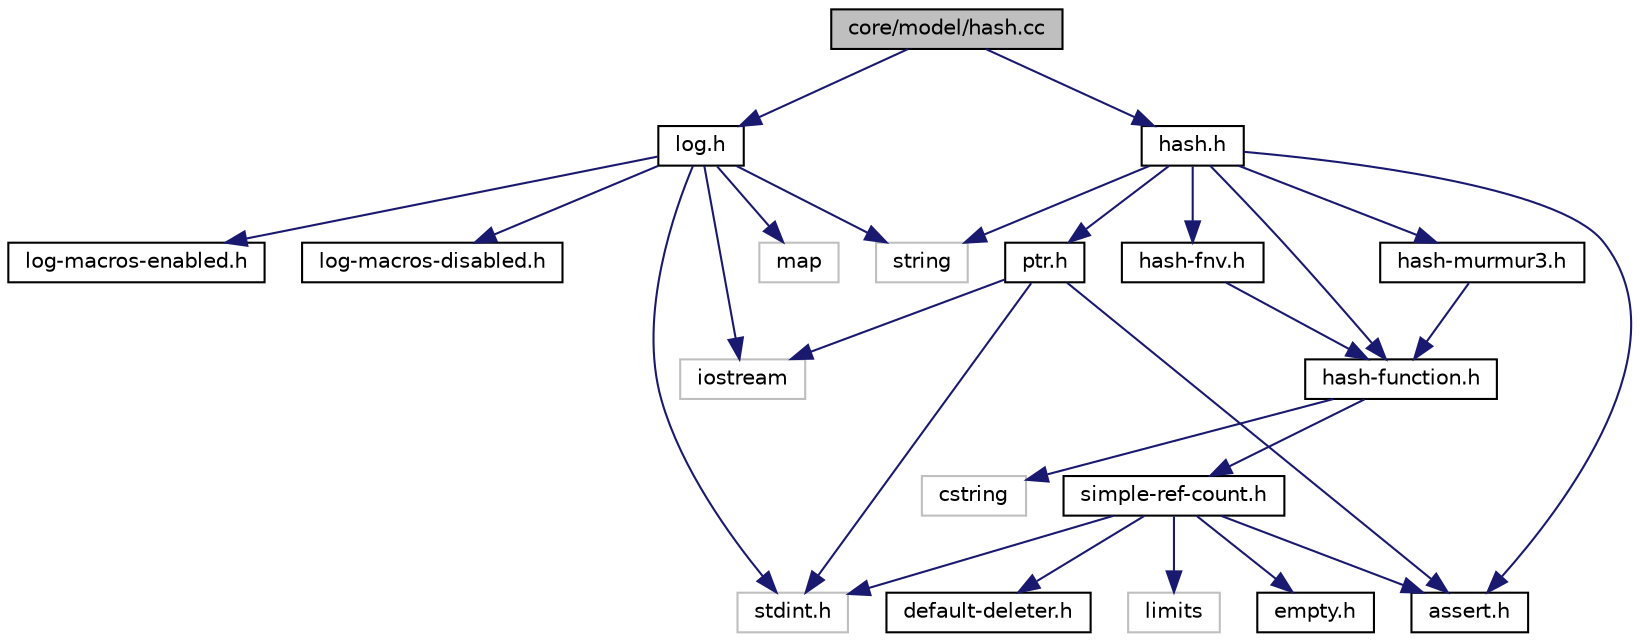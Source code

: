 digraph "core/model/hash.cc"
{
  edge [fontname="Helvetica",fontsize="10",labelfontname="Helvetica",labelfontsize="10"];
  node [fontname="Helvetica",fontsize="10",shape=record];
  Node1 [label="core/model/hash.cc",height=0.2,width=0.4,color="black", fillcolor="grey75", style="filled", fontcolor="black"];
  Node1 -> Node2 [color="midnightblue",fontsize="10",style="solid"];
  Node2 [label="log.h",height=0.2,width=0.4,color="black", fillcolor="white", style="filled",URL="$d7/d7f/log_8h.html"];
  Node2 -> Node3 [color="midnightblue",fontsize="10",style="solid"];
  Node3 [label="string",height=0.2,width=0.4,color="grey75", fillcolor="white", style="filled"];
  Node2 -> Node4 [color="midnightblue",fontsize="10",style="solid"];
  Node4 [label="iostream",height=0.2,width=0.4,color="grey75", fillcolor="white", style="filled"];
  Node2 -> Node5 [color="midnightblue",fontsize="10",style="solid"];
  Node5 [label="stdint.h",height=0.2,width=0.4,color="grey75", fillcolor="white", style="filled"];
  Node2 -> Node6 [color="midnightblue",fontsize="10",style="solid"];
  Node6 [label="map",height=0.2,width=0.4,color="grey75", fillcolor="white", style="filled"];
  Node2 -> Node7 [color="midnightblue",fontsize="10",style="solid"];
  Node7 [label="log-macros-enabled.h",height=0.2,width=0.4,color="black", fillcolor="white", style="filled",URL="$d8/d07/log-macros-enabled_8h.html"];
  Node2 -> Node8 [color="midnightblue",fontsize="10",style="solid"];
  Node8 [label="log-macros-disabled.h",height=0.2,width=0.4,color="black", fillcolor="white", style="filled",URL="$d9/df9/log-macros-disabled_8h.html"];
  Node1 -> Node9 [color="midnightblue",fontsize="10",style="solid"];
  Node9 [label="hash.h",height=0.2,width=0.4,color="black", fillcolor="white", style="filled",URL="$db/dfb/hash_8h.html",tooltip="ns3::Hasher, ns3::Hash32() and ns3::Hash64() function declarations. "];
  Node9 -> Node3 [color="midnightblue",fontsize="10",style="solid"];
  Node9 -> Node10 [color="midnightblue",fontsize="10",style="solid"];
  Node10 [label="assert.h",height=0.2,width=0.4,color="black", fillcolor="white", style="filled",URL="$dc/da7/assert_8h.html"];
  Node9 -> Node11 [color="midnightblue",fontsize="10",style="solid"];
  Node11 [label="ptr.h",height=0.2,width=0.4,color="black", fillcolor="white", style="filled",URL="$dd/d98/ptr_8h.html"];
  Node11 -> Node4 [color="midnightblue",fontsize="10",style="solid"];
  Node11 -> Node5 [color="midnightblue",fontsize="10",style="solid"];
  Node11 -> Node10 [color="midnightblue",fontsize="10",style="solid"];
  Node9 -> Node12 [color="midnightblue",fontsize="10",style="solid"];
  Node12 [label="hash-function.h",height=0.2,width=0.4,color="black", fillcolor="white", style="filled",URL="$d0/dbc/hash-function_8h.html",tooltip="ns3::Hash::Implementation, ns3::Hash::Function::Hash32 and ns3::Hash::Function::Hash64 declarations..."];
  Node12 -> Node13 [color="midnightblue",fontsize="10",style="solid"];
  Node13 [label="cstring",height=0.2,width=0.4,color="grey75", fillcolor="white", style="filled"];
  Node12 -> Node14 [color="midnightblue",fontsize="10",style="solid"];
  Node14 [label="simple-ref-count.h",height=0.2,width=0.4,color="black", fillcolor="white", style="filled",URL="$d8/de9/simple-ref-count_8h.html"];
  Node14 -> Node15 [color="midnightblue",fontsize="10",style="solid"];
  Node15 [label="empty.h",height=0.2,width=0.4,color="black", fillcolor="white", style="filled",URL="$d0/d4d/empty_8h.html"];
  Node14 -> Node16 [color="midnightblue",fontsize="10",style="solid"];
  Node16 [label="default-deleter.h",height=0.2,width=0.4,color="black", fillcolor="white", style="filled",URL="$d4/d92/default-deleter_8h.html"];
  Node14 -> Node10 [color="midnightblue",fontsize="10",style="solid"];
  Node14 -> Node5 [color="midnightblue",fontsize="10",style="solid"];
  Node14 -> Node17 [color="midnightblue",fontsize="10",style="solid"];
  Node17 [label="limits",height=0.2,width=0.4,color="grey75", fillcolor="white", style="filled"];
  Node9 -> Node18 [color="midnightblue",fontsize="10",style="solid"];
  Node18 [label="hash-murmur3.h",height=0.2,width=0.4,color="black", fillcolor="white", style="filled",URL="$d8/d7f/hash-murmur3_8h.html",tooltip="ns3::Hash::Function::Murmur3 declaration. "];
  Node18 -> Node12 [color="midnightblue",fontsize="10",style="solid"];
  Node9 -> Node19 [color="midnightblue",fontsize="10",style="solid"];
  Node19 [label="hash-fnv.h",height=0.2,width=0.4,color="black", fillcolor="white", style="filled",URL="$df/da0/hash-fnv_8h.html",tooltip="ns3::Hash::Function::Fnv1a declaration. "];
  Node19 -> Node12 [color="midnightblue",fontsize="10",style="solid"];
}
